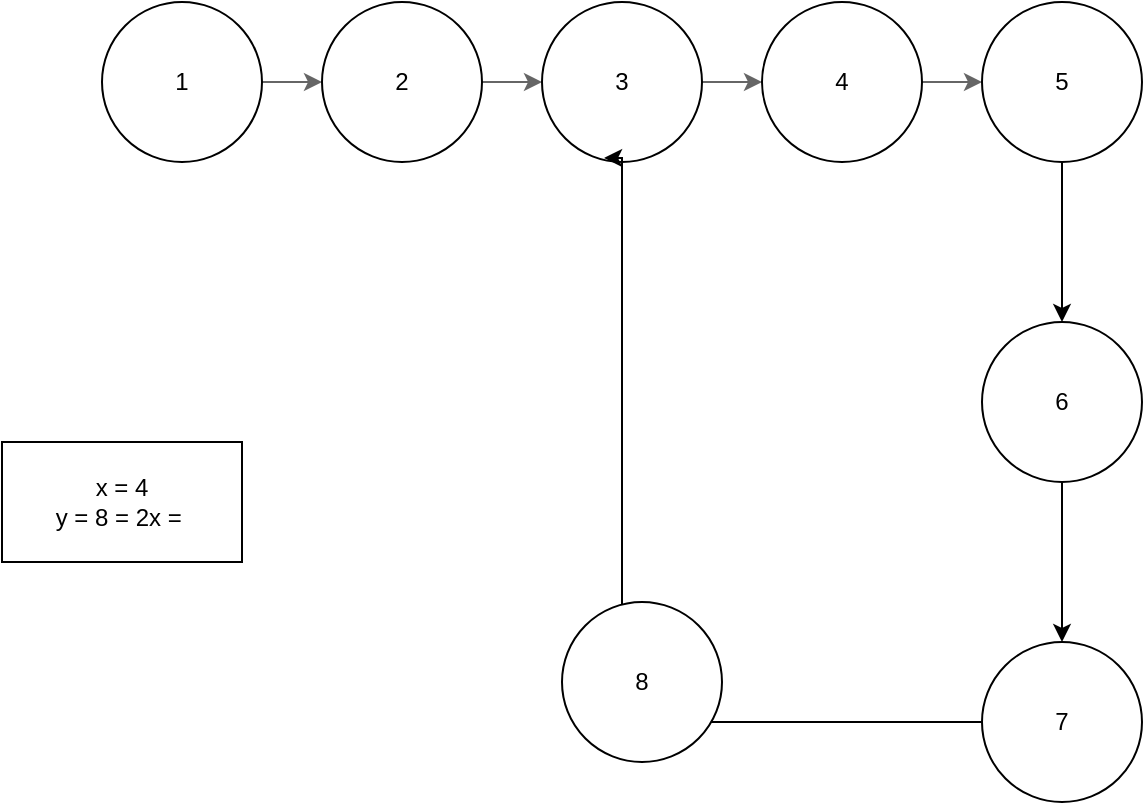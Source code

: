 <mxfile version="21.6.6" type="github">
  <diagram name="第 1 页" id="N7r7OU1YnOGUv65oeLJI">
    <mxGraphModel dx="1242" dy="716" grid="1" gridSize="10" guides="1" tooltips="1" connect="1" arrows="1" fold="1" page="1" pageScale="1" pageWidth="827" pageHeight="1169" math="0" shadow="0">
      <root>
        <mxCell id="0" />
        <mxCell id="1" parent="0" />
        <mxCell id="U11lHf7SrJ4D87NI97nm-4" value="" style="edgeStyle=orthogonalEdgeStyle;rounded=0;orthogonalLoop=1;jettySize=auto;html=1;fillColor=#f5f5f5;strokeColor=#666666;" edge="1" parent="1" source="U11lHf7SrJ4D87NI97nm-1" target="U11lHf7SrJ4D87NI97nm-2">
          <mxGeometry relative="1" as="geometry" />
        </mxCell>
        <mxCell id="U11lHf7SrJ4D87NI97nm-1" value="1" style="ellipse;whiteSpace=wrap;html=1;aspect=fixed;" vertex="1" parent="1">
          <mxGeometry x="90" y="160" width="80" height="80" as="geometry" />
        </mxCell>
        <mxCell id="U11lHf7SrJ4D87NI97nm-10" value="" style="edgeStyle=orthogonalEdgeStyle;rounded=0;orthogonalLoop=1;jettySize=auto;html=1;fillColor=#f5f5f5;strokeColor=#666666;" edge="1" parent="1" source="U11lHf7SrJ4D87NI97nm-2" target="U11lHf7SrJ4D87NI97nm-5">
          <mxGeometry relative="1" as="geometry" />
        </mxCell>
        <mxCell id="U11lHf7SrJ4D87NI97nm-2" value="2" style="ellipse;whiteSpace=wrap;html=1;aspect=fixed;" vertex="1" parent="1">
          <mxGeometry x="200" y="160" width="80" height="80" as="geometry" />
        </mxCell>
        <mxCell id="U11lHf7SrJ4D87NI97nm-11" value="" style="edgeStyle=orthogonalEdgeStyle;rounded=0;orthogonalLoop=1;jettySize=auto;html=1;fillColor=#f5f5f5;strokeColor=#666666;" edge="1" parent="1" source="U11lHf7SrJ4D87NI97nm-5" target="U11lHf7SrJ4D87NI97nm-6">
          <mxGeometry relative="1" as="geometry" />
        </mxCell>
        <mxCell id="U11lHf7SrJ4D87NI97nm-5" value="3" style="ellipse;whiteSpace=wrap;html=1;aspect=fixed;" vertex="1" parent="1">
          <mxGeometry x="310" y="160" width="80" height="80" as="geometry" />
        </mxCell>
        <mxCell id="U11lHf7SrJ4D87NI97nm-12" value="" style="edgeStyle=orthogonalEdgeStyle;rounded=0;orthogonalLoop=1;jettySize=auto;html=1;fillColor=#f5f5f5;strokeColor=#666666;" edge="1" parent="1" source="U11lHf7SrJ4D87NI97nm-6" target="U11lHf7SrJ4D87NI97nm-7">
          <mxGeometry relative="1" as="geometry" />
        </mxCell>
        <mxCell id="U11lHf7SrJ4D87NI97nm-6" value="4" style="ellipse;whiteSpace=wrap;html=1;aspect=fixed;" vertex="1" parent="1">
          <mxGeometry x="420" y="160" width="80" height="80" as="geometry" />
        </mxCell>
        <mxCell id="U11lHf7SrJ4D87NI97nm-13" value="" style="edgeStyle=orthogonalEdgeStyle;rounded=0;orthogonalLoop=1;jettySize=auto;html=1;" edge="1" parent="1" source="U11lHf7SrJ4D87NI97nm-7" target="U11lHf7SrJ4D87NI97nm-8">
          <mxGeometry relative="1" as="geometry" />
        </mxCell>
        <mxCell id="U11lHf7SrJ4D87NI97nm-7" value="5" style="ellipse;whiteSpace=wrap;html=1;aspect=fixed;" vertex="1" parent="1">
          <mxGeometry x="530" y="160" width="80" height="80" as="geometry" />
        </mxCell>
        <mxCell id="U11lHf7SrJ4D87NI97nm-14" value="" style="edgeStyle=orthogonalEdgeStyle;rounded=0;orthogonalLoop=1;jettySize=auto;html=1;" edge="1" parent="1" source="U11lHf7SrJ4D87NI97nm-8" target="U11lHf7SrJ4D87NI97nm-9">
          <mxGeometry relative="1" as="geometry" />
        </mxCell>
        <mxCell id="U11lHf7SrJ4D87NI97nm-8" value="6" style="ellipse;whiteSpace=wrap;html=1;aspect=fixed;" vertex="1" parent="1">
          <mxGeometry x="530" y="320" width="80" height="80" as="geometry" />
        </mxCell>
        <mxCell id="U11lHf7SrJ4D87NI97nm-15" style="edgeStyle=orthogonalEdgeStyle;rounded=0;orthogonalLoop=1;jettySize=auto;html=1;entryX=0.5;entryY=1;entryDx=0;entryDy=0;" edge="1" parent="1" source="U11lHf7SrJ4D87NI97nm-9" target="U11lHf7SrJ4D87NI97nm-25">
          <mxGeometry relative="1" as="geometry">
            <mxPoint x="350" y="500" as="targetPoint" />
            <Array as="points">
              <mxPoint x="430" y="520" />
              <mxPoint x="430" y="520" />
            </Array>
          </mxGeometry>
        </mxCell>
        <mxCell id="U11lHf7SrJ4D87NI97nm-9" value="7" style="ellipse;whiteSpace=wrap;html=1;aspect=fixed;" vertex="1" parent="1">
          <mxGeometry x="530" y="480" width="80" height="80" as="geometry" />
        </mxCell>
        <mxCell id="U11lHf7SrJ4D87NI97nm-16" value="x = 4&lt;br&gt;y = 8 = 2x =&amp;nbsp;" style="rounded=0;whiteSpace=wrap;html=1;" vertex="1" parent="1">
          <mxGeometry x="40" y="380" width="120" height="60" as="geometry" />
        </mxCell>
        <mxCell id="U11lHf7SrJ4D87NI97nm-26" style="edgeStyle=orthogonalEdgeStyle;rounded=0;orthogonalLoop=1;jettySize=auto;html=1;entryX=0.388;entryY=0.975;entryDx=0;entryDy=0;entryPerimeter=0;" edge="1" parent="1" source="U11lHf7SrJ4D87NI97nm-25" target="U11lHf7SrJ4D87NI97nm-5">
          <mxGeometry relative="1" as="geometry">
            <Array as="points">
              <mxPoint x="350" y="238" />
            </Array>
          </mxGeometry>
        </mxCell>
        <mxCell id="U11lHf7SrJ4D87NI97nm-25" value="8" style="ellipse;whiteSpace=wrap;html=1;aspect=fixed;" vertex="1" parent="1">
          <mxGeometry x="320" y="460" width="80" height="80" as="geometry" />
        </mxCell>
      </root>
    </mxGraphModel>
  </diagram>
</mxfile>
